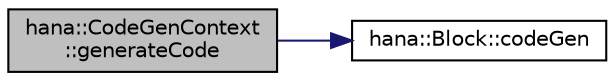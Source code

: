 digraph "hana::CodeGenContext::generateCode"
{
 // LATEX_PDF_SIZE
  edge [fontname="Helvetica",fontsize="10",labelfontname="Helvetica",labelfontsize="10"];
  node [fontname="Helvetica",fontsize="10",shape=record];
  rankdir="LR";
  Node1 [label="hana::CodeGenContext\l::generateCode",height=0.2,width=0.4,color="black", fillcolor="grey75", style="filled", fontcolor="black",tooltip=" "];
  Node1 -> Node2 [color="midnightblue",fontsize="10",style="solid",fontname="Helvetica"];
  Node2 [label="hana::Block::codeGen",height=0.2,width=0.4,color="black", fillcolor="white", style="filled",URL="$classhana_1_1_block.html#a71f348b66a0867a81aa6250a1a8da74a",tooltip=" "];
}

